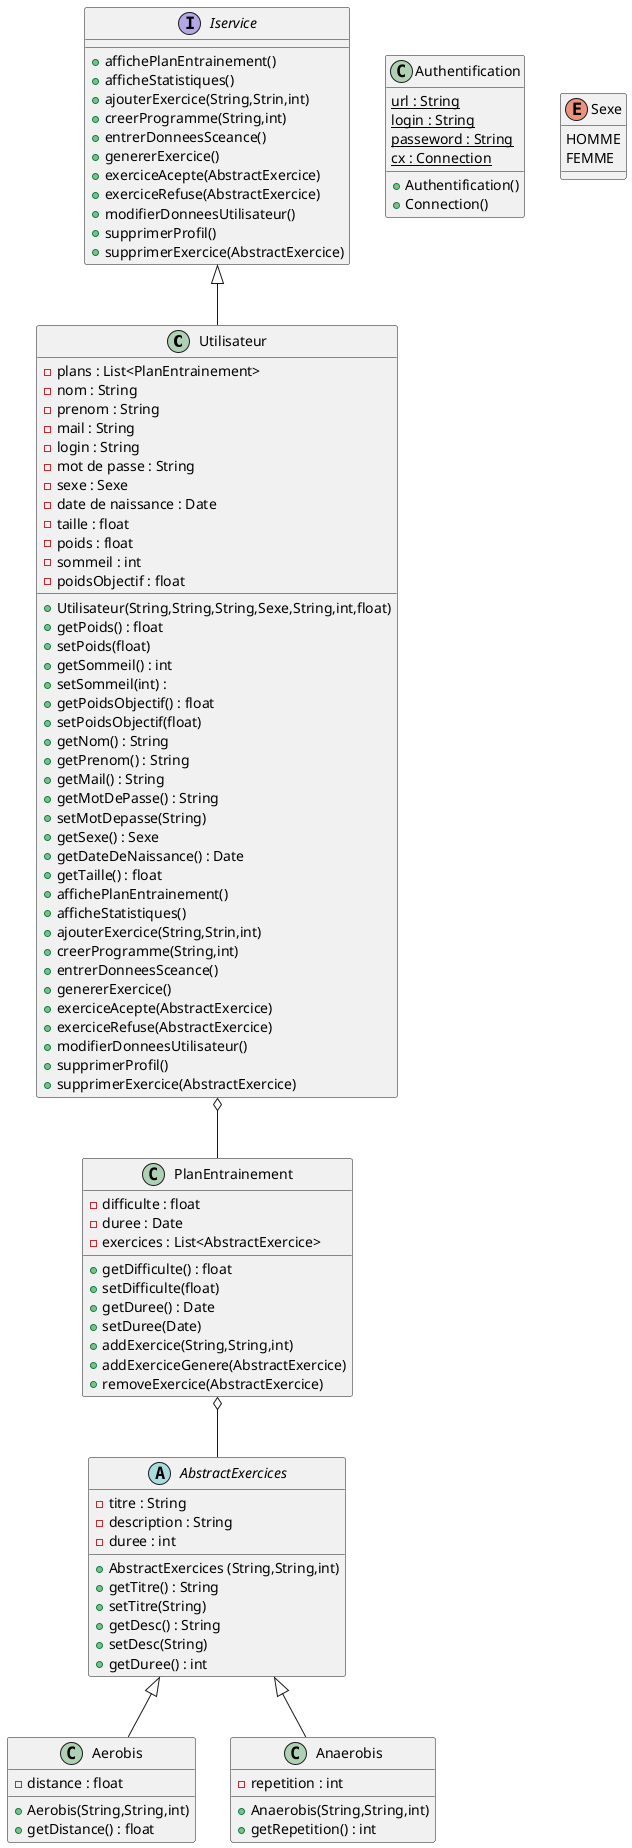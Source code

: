 @startuml



class Utilisateur{
-plans : List<PlanEntrainement>
-nom : String
-prenom : String
-mail : String
-login : String
-mot de passe : String
-sexe : Sexe
-date de naissance : Date
-taille : float
-poids : float
-sommeil : int
-poidsObjectif : float
+Utilisateur(String,String,String,Sexe,String,int,float)
+getPoids() : float
+setPoids(float)
+getSommeil() : int
+setSommeil(int) :
+getPoidsObjectif() : float
+setPoidsObjectif(float)
+getNom() : String
+getPrenom() : String
+getMail() : String
+getMotDePasse() : String
+setMotDepasse(String)
+getSexe() : Sexe
+getDateDeNaissance() : Date
+getTaille() : float
+affichePlanEntrainement()
+afficheStatistiques()
+ajouterExercice(String,Strin,int)
+creerProgramme(String,int)
+entrerDonneesSceance()
+genererExercice()
+exerciceAcepte(AbstractExercice)
+exerciceRefuse(AbstractExercice)
+modifierDonneesUtilisateur()
+supprimerProfil()
+supprimerExercice(AbstractExercice)
}

class PlanEntrainement {
-difficulte : float
-duree : Date
-exercices : List<AbstractExercice>
+getDifficulte() : float
+setDifficulte(float)
+getDuree() : Date
+setDuree(Date)
+addExercice(String,String,int)
+addExerciceGenere(AbstractExercice)
+removeExercice(AbstractExercice)
}

class Authentification {
{static} url : String
{static} login : String
{static} passeword : String
{static} cx : Connection
+Authentification()
+Connection()
}

abstract class AbstractExercices {
-titre : String
-description : String
-duree : int
 +AbstractExercices (String,String,int)
 +getTitre() : String
 +setTitre(String)
 +getDesc() : String
 +setDesc(String) 
 +getDuree() : int
}

enum Sexe{
HOMME
FEMME
}

class Aerobis{
-distance : float
+Aerobis(String,String,int)
+getDistance() : float
}

class Anaerobis{
-repetition : int
+Anaerobis(String,String,int)
+getRepetition() : int
}

interface Iservice {
+affichePlanEntrainement()
+afficheStatistiques()
+ajouterExercice(String,Strin,int)
+creerProgramme(String,int)
+entrerDonneesSceance()
+genererExercice()
+exerciceAcepte(AbstractExercice)
+exerciceRefuse(AbstractExercice)
+modifierDonneesUtilisateur()
+supprimerProfil()
+supprimerExercice(AbstractExercice)
}

Iservice <|-- Utilisateur
AbstractExercices <|--  Aerobis
AbstractExercices <|--  Anaerobis

Utilisateur o-- PlanEntrainement
PlanEntrainement o-- AbstractExercices

@enduml